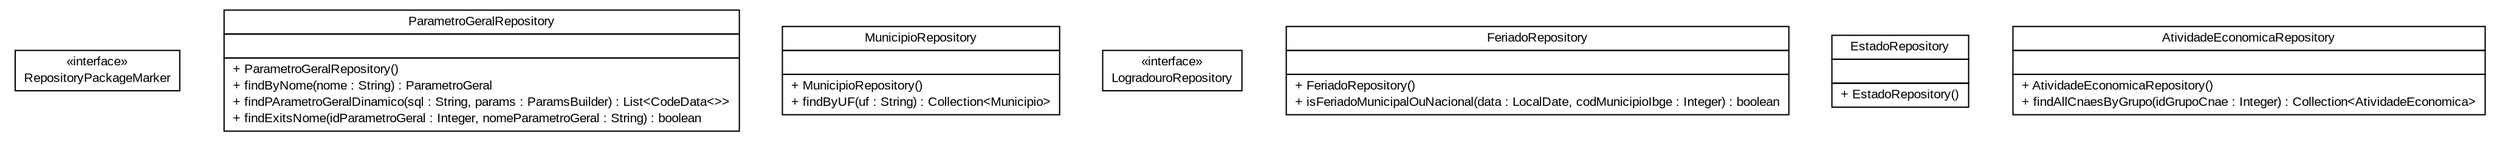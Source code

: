 #!/usr/local/bin/dot
#
# Class diagram 
# Generated by UMLGraph version R5_6 (http://www.umlgraph.org/)
#

digraph G {
	edge [fontname="arial",fontsize=10,labelfontname="arial",labelfontsize=10];
	node [fontname="arial",fontsize=10,shape=plaintext];
	nodesep=0.25;
	ranksep=0.5;
	// br.gov.to.sefaz.par.gestao.persistence.repository.RepositoryPackageMarker
	c461 [label=<<table title="br.gov.to.sefaz.par.gestao.persistence.repository.RepositoryPackageMarker" border="0" cellborder="1" cellspacing="0" cellpadding="2" port="p" href="./RepositoryPackageMarker.html">
		<tr><td><table border="0" cellspacing="0" cellpadding="1">
<tr><td align="center" balign="center"> &#171;interface&#187; </td></tr>
<tr><td align="center" balign="center"> RepositoryPackageMarker </td></tr>
		</table></td></tr>
		</table>>, URL="./RepositoryPackageMarker.html", fontname="arial", fontcolor="black", fontsize=10.0];
	// br.gov.to.sefaz.par.gestao.persistence.repository.ParametroGeralRepository
	c462 [label=<<table title="br.gov.to.sefaz.par.gestao.persistence.repository.ParametroGeralRepository" border="0" cellborder="1" cellspacing="0" cellpadding="2" port="p" href="./ParametroGeralRepository.html">
		<tr><td><table border="0" cellspacing="0" cellpadding="1">
<tr><td align="center" balign="center"> ParametroGeralRepository </td></tr>
		</table></td></tr>
		<tr><td><table border="0" cellspacing="0" cellpadding="1">
<tr><td align="left" balign="left">  </td></tr>
		</table></td></tr>
		<tr><td><table border="0" cellspacing="0" cellpadding="1">
<tr><td align="left" balign="left"> + ParametroGeralRepository() </td></tr>
<tr><td align="left" balign="left"> + findByNome(nome : String) : ParametroGeral </td></tr>
<tr><td align="left" balign="left"> + findPArametroGeralDinamico(sql : String, params : ParamsBuilder) : List&lt;CodeData&lt;&gt;&gt; </td></tr>
<tr><td align="left" balign="left"> + findExitsNome(idParametroGeral : Integer, nomeParametroGeral : String) : boolean </td></tr>
		</table></td></tr>
		</table>>, URL="./ParametroGeralRepository.html", fontname="arial", fontcolor="black", fontsize=10.0];
	// br.gov.to.sefaz.par.gestao.persistence.repository.MunicipioRepository
	c463 [label=<<table title="br.gov.to.sefaz.par.gestao.persistence.repository.MunicipioRepository" border="0" cellborder="1" cellspacing="0" cellpadding="2" port="p" href="./MunicipioRepository.html">
		<tr><td><table border="0" cellspacing="0" cellpadding="1">
<tr><td align="center" balign="center"> MunicipioRepository </td></tr>
		</table></td></tr>
		<tr><td><table border="0" cellspacing="0" cellpadding="1">
<tr><td align="left" balign="left">  </td></tr>
		</table></td></tr>
		<tr><td><table border="0" cellspacing="0" cellpadding="1">
<tr><td align="left" balign="left"> + MunicipioRepository() </td></tr>
<tr><td align="left" balign="left"> + findByUF(uf : String) : Collection&lt;Municipio&gt; </td></tr>
		</table></td></tr>
		</table>>, URL="./MunicipioRepository.html", fontname="arial", fontcolor="black", fontsize=10.0];
	// br.gov.to.sefaz.par.gestao.persistence.repository.LogradouroRepository
	c464 [label=<<table title="br.gov.to.sefaz.par.gestao.persistence.repository.LogradouroRepository" border="0" cellborder="1" cellspacing="0" cellpadding="2" port="p" href="./LogradouroRepository.html">
		<tr><td><table border="0" cellspacing="0" cellpadding="1">
<tr><td align="center" balign="center"> &#171;interface&#187; </td></tr>
<tr><td align="center" balign="center"> LogradouroRepository </td></tr>
		</table></td></tr>
		</table>>, URL="./LogradouroRepository.html", fontname="arial", fontcolor="black", fontsize=10.0];
	// br.gov.to.sefaz.par.gestao.persistence.repository.FeriadoRepository
	c465 [label=<<table title="br.gov.to.sefaz.par.gestao.persistence.repository.FeriadoRepository" border="0" cellborder="1" cellspacing="0" cellpadding="2" port="p" href="./FeriadoRepository.html">
		<tr><td><table border="0" cellspacing="0" cellpadding="1">
<tr><td align="center" balign="center"> FeriadoRepository </td></tr>
		</table></td></tr>
		<tr><td><table border="0" cellspacing="0" cellpadding="1">
<tr><td align="left" balign="left">  </td></tr>
		</table></td></tr>
		<tr><td><table border="0" cellspacing="0" cellpadding="1">
<tr><td align="left" balign="left"> + FeriadoRepository() </td></tr>
<tr><td align="left" balign="left"> + isFeriadoMunicipalOuNacional(data : LocalDate, codMunicipioIbge : Integer) : boolean </td></tr>
		</table></td></tr>
		</table>>, URL="./FeriadoRepository.html", fontname="arial", fontcolor="black", fontsize=10.0];
	// br.gov.to.sefaz.par.gestao.persistence.repository.EstadoRepository
	c466 [label=<<table title="br.gov.to.sefaz.par.gestao.persistence.repository.EstadoRepository" border="0" cellborder="1" cellspacing="0" cellpadding="2" port="p" href="./EstadoRepository.html">
		<tr><td><table border="0" cellspacing="0" cellpadding="1">
<tr><td align="center" balign="center"> EstadoRepository </td></tr>
		</table></td></tr>
		<tr><td><table border="0" cellspacing="0" cellpadding="1">
<tr><td align="left" balign="left">  </td></tr>
		</table></td></tr>
		<tr><td><table border="0" cellspacing="0" cellpadding="1">
<tr><td align="left" balign="left"> + EstadoRepository() </td></tr>
		</table></td></tr>
		</table>>, URL="./EstadoRepository.html", fontname="arial", fontcolor="black", fontsize=10.0];
	// br.gov.to.sefaz.par.gestao.persistence.repository.AtividadeEconomicaRepository
	c467 [label=<<table title="br.gov.to.sefaz.par.gestao.persistence.repository.AtividadeEconomicaRepository" border="0" cellborder="1" cellspacing="0" cellpadding="2" port="p" href="./AtividadeEconomicaRepository.html">
		<tr><td><table border="0" cellspacing="0" cellpadding="1">
<tr><td align="center" balign="center"> AtividadeEconomicaRepository </td></tr>
		</table></td></tr>
		<tr><td><table border="0" cellspacing="0" cellpadding="1">
<tr><td align="left" balign="left">  </td></tr>
		</table></td></tr>
		<tr><td><table border="0" cellspacing="0" cellpadding="1">
<tr><td align="left" balign="left"> + AtividadeEconomicaRepository() </td></tr>
<tr><td align="left" balign="left"> + findAllCnaesByGrupo(idGrupoCnae : Integer) : Collection&lt;AtividadeEconomica&gt; </td></tr>
		</table></td></tr>
		</table>>, URL="./AtividadeEconomicaRepository.html", fontname="arial", fontcolor="black", fontsize=10.0];
}


